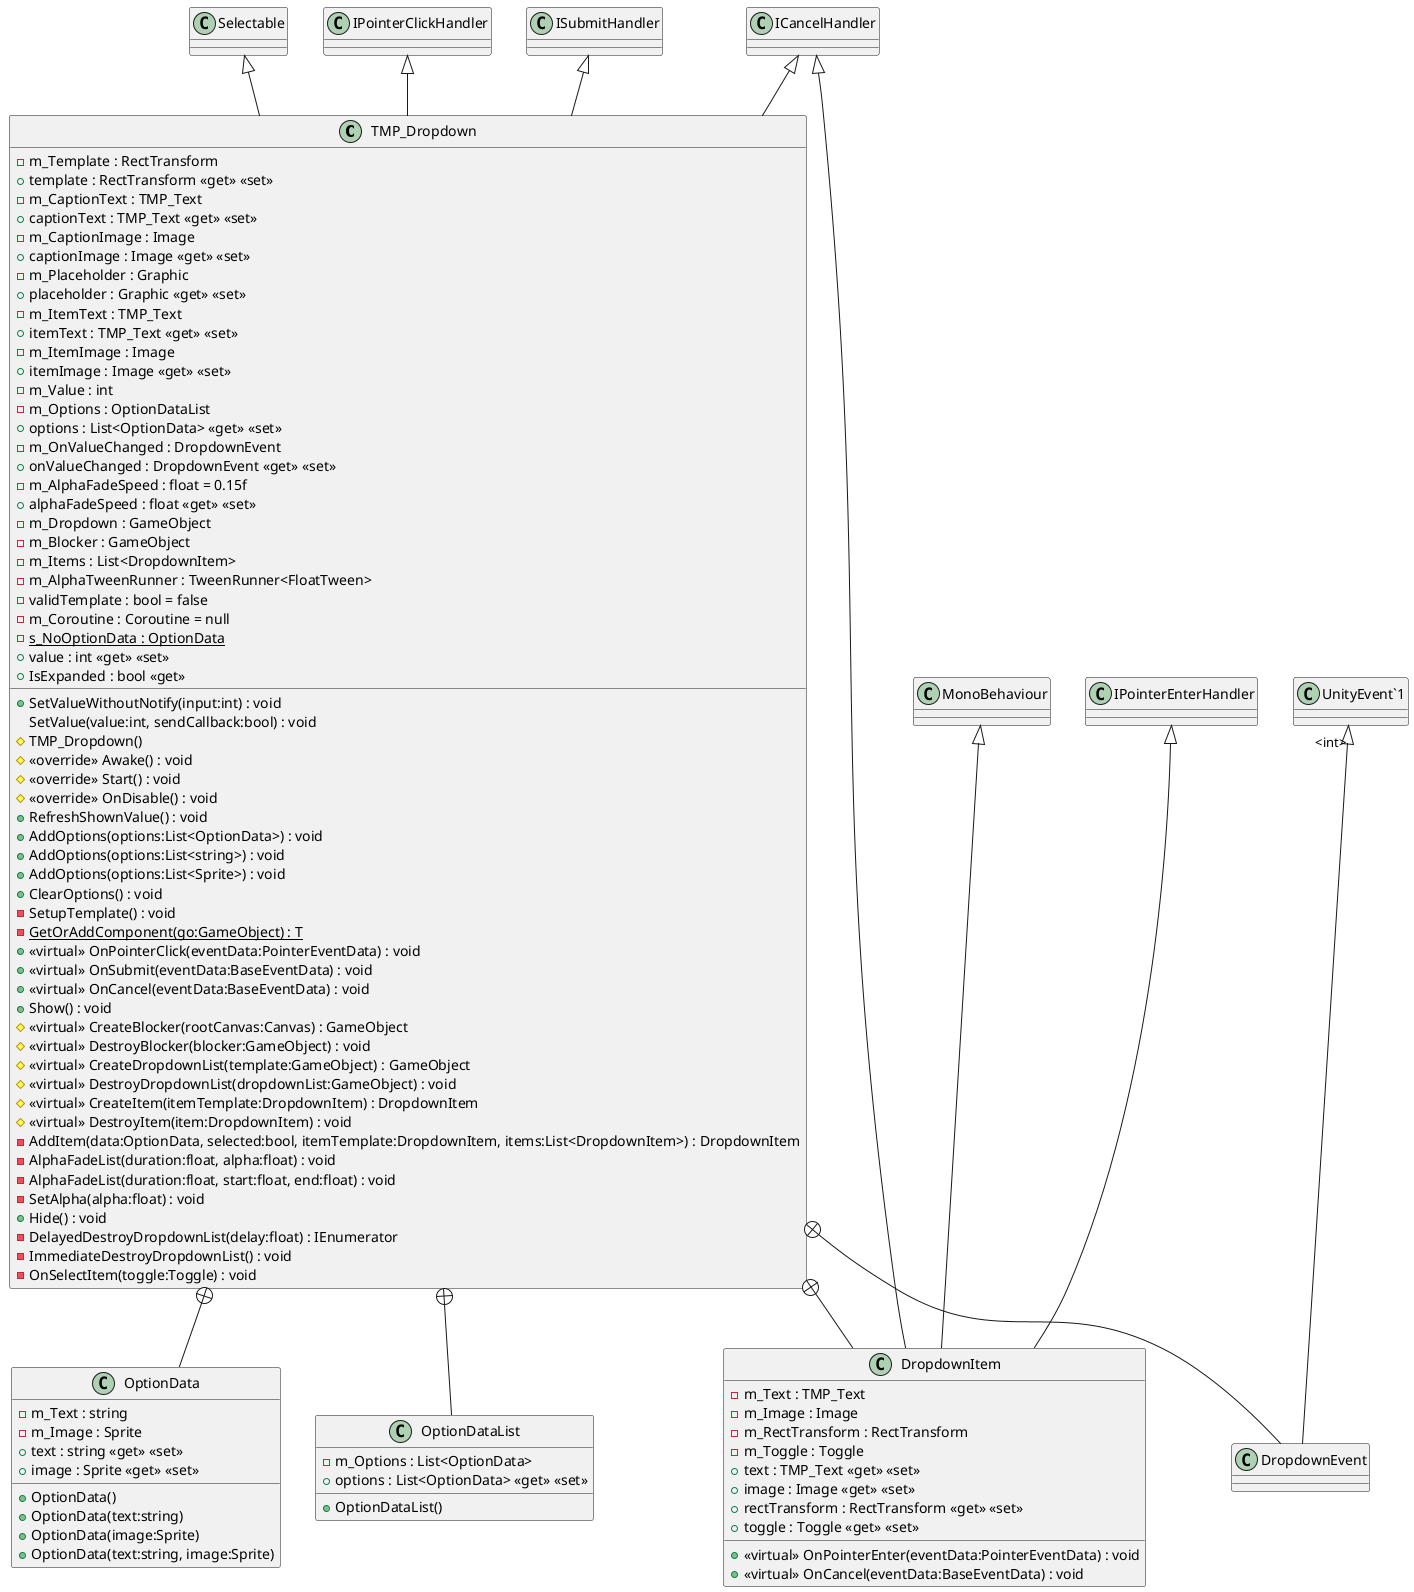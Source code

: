 @startuml
class TMP_Dropdown {
    - m_Template : RectTransform
    + template : RectTransform <<get>> <<set>>
    - m_CaptionText : TMP_Text
    + captionText : TMP_Text <<get>> <<set>>
    - m_CaptionImage : Image
    + captionImage : Image <<get>> <<set>>
    - m_Placeholder : Graphic
    + placeholder : Graphic <<get>> <<set>>
    - m_ItemText : TMP_Text
    + itemText : TMP_Text <<get>> <<set>>
    - m_ItemImage : Image
    + itemImage : Image <<get>> <<set>>
    - m_Value : int
    - m_Options : OptionDataList
    + options : List<OptionData> <<get>> <<set>>
    - m_OnValueChanged : DropdownEvent
    + onValueChanged : DropdownEvent <<get>> <<set>>
    - m_AlphaFadeSpeed : float = 0.15f
    + alphaFadeSpeed : float <<get>> <<set>>
    - m_Dropdown : GameObject
    - m_Blocker : GameObject
    - m_Items : List<DropdownItem>
    - m_AlphaTweenRunner : TweenRunner<FloatTween>
    - validTemplate : bool = false
    - m_Coroutine : Coroutine = null
    - {static} s_NoOptionData : OptionData
    + value : int <<get>> <<set>>
    + SetValueWithoutNotify(input:int) : void
    SetValue(value:int, sendCallback:bool) : void
    + IsExpanded : bool <<get>>
    # TMP_Dropdown()
    # <<override>> Awake() : void
    # <<override>> Start() : void
    # <<override>> OnDisable() : void
    + RefreshShownValue() : void
    + AddOptions(options:List<OptionData>) : void
    + AddOptions(options:List<string>) : void
    + AddOptions(options:List<Sprite>) : void
    + ClearOptions() : void
    - SetupTemplate() : void
    - {static} GetOrAddComponent(go:GameObject) : T
    + <<virtual>> OnPointerClick(eventData:PointerEventData) : void
    + <<virtual>> OnSubmit(eventData:BaseEventData) : void
    + <<virtual>> OnCancel(eventData:BaseEventData) : void
    + Show() : void
    # <<virtual>> CreateBlocker(rootCanvas:Canvas) : GameObject
    # <<virtual>> DestroyBlocker(blocker:GameObject) : void
    # <<virtual>> CreateDropdownList(template:GameObject) : GameObject
    # <<virtual>> DestroyDropdownList(dropdownList:GameObject) : void
    # <<virtual>> CreateItem(itemTemplate:DropdownItem) : DropdownItem
    # <<virtual>> DestroyItem(item:DropdownItem) : void
    - AddItem(data:OptionData, selected:bool, itemTemplate:DropdownItem, items:List<DropdownItem>) : DropdownItem
    - AlphaFadeList(duration:float, alpha:float) : void
    - AlphaFadeList(duration:float, start:float, end:float) : void
    - SetAlpha(alpha:float) : void
    + Hide() : void
    - DelayedDestroyDropdownList(delay:float) : IEnumerator
    - ImmediateDestroyDropdownList() : void
    - OnSelectItem(toggle:Toggle) : void
}
class DropdownItem {
    - m_Text : TMP_Text
    - m_Image : Image
    - m_RectTransform : RectTransform
    - m_Toggle : Toggle
    + text : TMP_Text <<get>> <<set>>
    + image : Image <<get>> <<set>>
    + rectTransform : RectTransform <<get>> <<set>>
    + toggle : Toggle <<get>> <<set>>
    + <<virtual>> OnPointerEnter(eventData:PointerEventData) : void
    + <<virtual>> OnCancel(eventData:BaseEventData) : void
}
class OptionData {
    - m_Text : string
    - m_Image : Sprite
    + text : string <<get>> <<set>>
    + image : Sprite <<get>> <<set>>
    + OptionData()
    + OptionData(text:string)
    + OptionData(image:Sprite)
    + OptionData(text:string, image:Sprite)
}
class OptionDataList {
    - m_Options : List<OptionData>
    + options : List<OptionData> <<get>> <<set>>
    + OptionDataList()
}
class DropdownEvent {
}
Selectable <|-- TMP_Dropdown
IPointerClickHandler <|-- TMP_Dropdown
ISubmitHandler <|-- TMP_Dropdown
ICancelHandler <|-- TMP_Dropdown
TMP_Dropdown +-- DropdownItem
MonoBehaviour <|-- DropdownItem
IPointerEnterHandler <|-- DropdownItem
ICancelHandler <|-- DropdownItem
TMP_Dropdown +-- OptionData
TMP_Dropdown +-- OptionDataList
TMP_Dropdown +-- DropdownEvent
"UnityEvent`1" "<int>" <|-- DropdownEvent
@enduml
